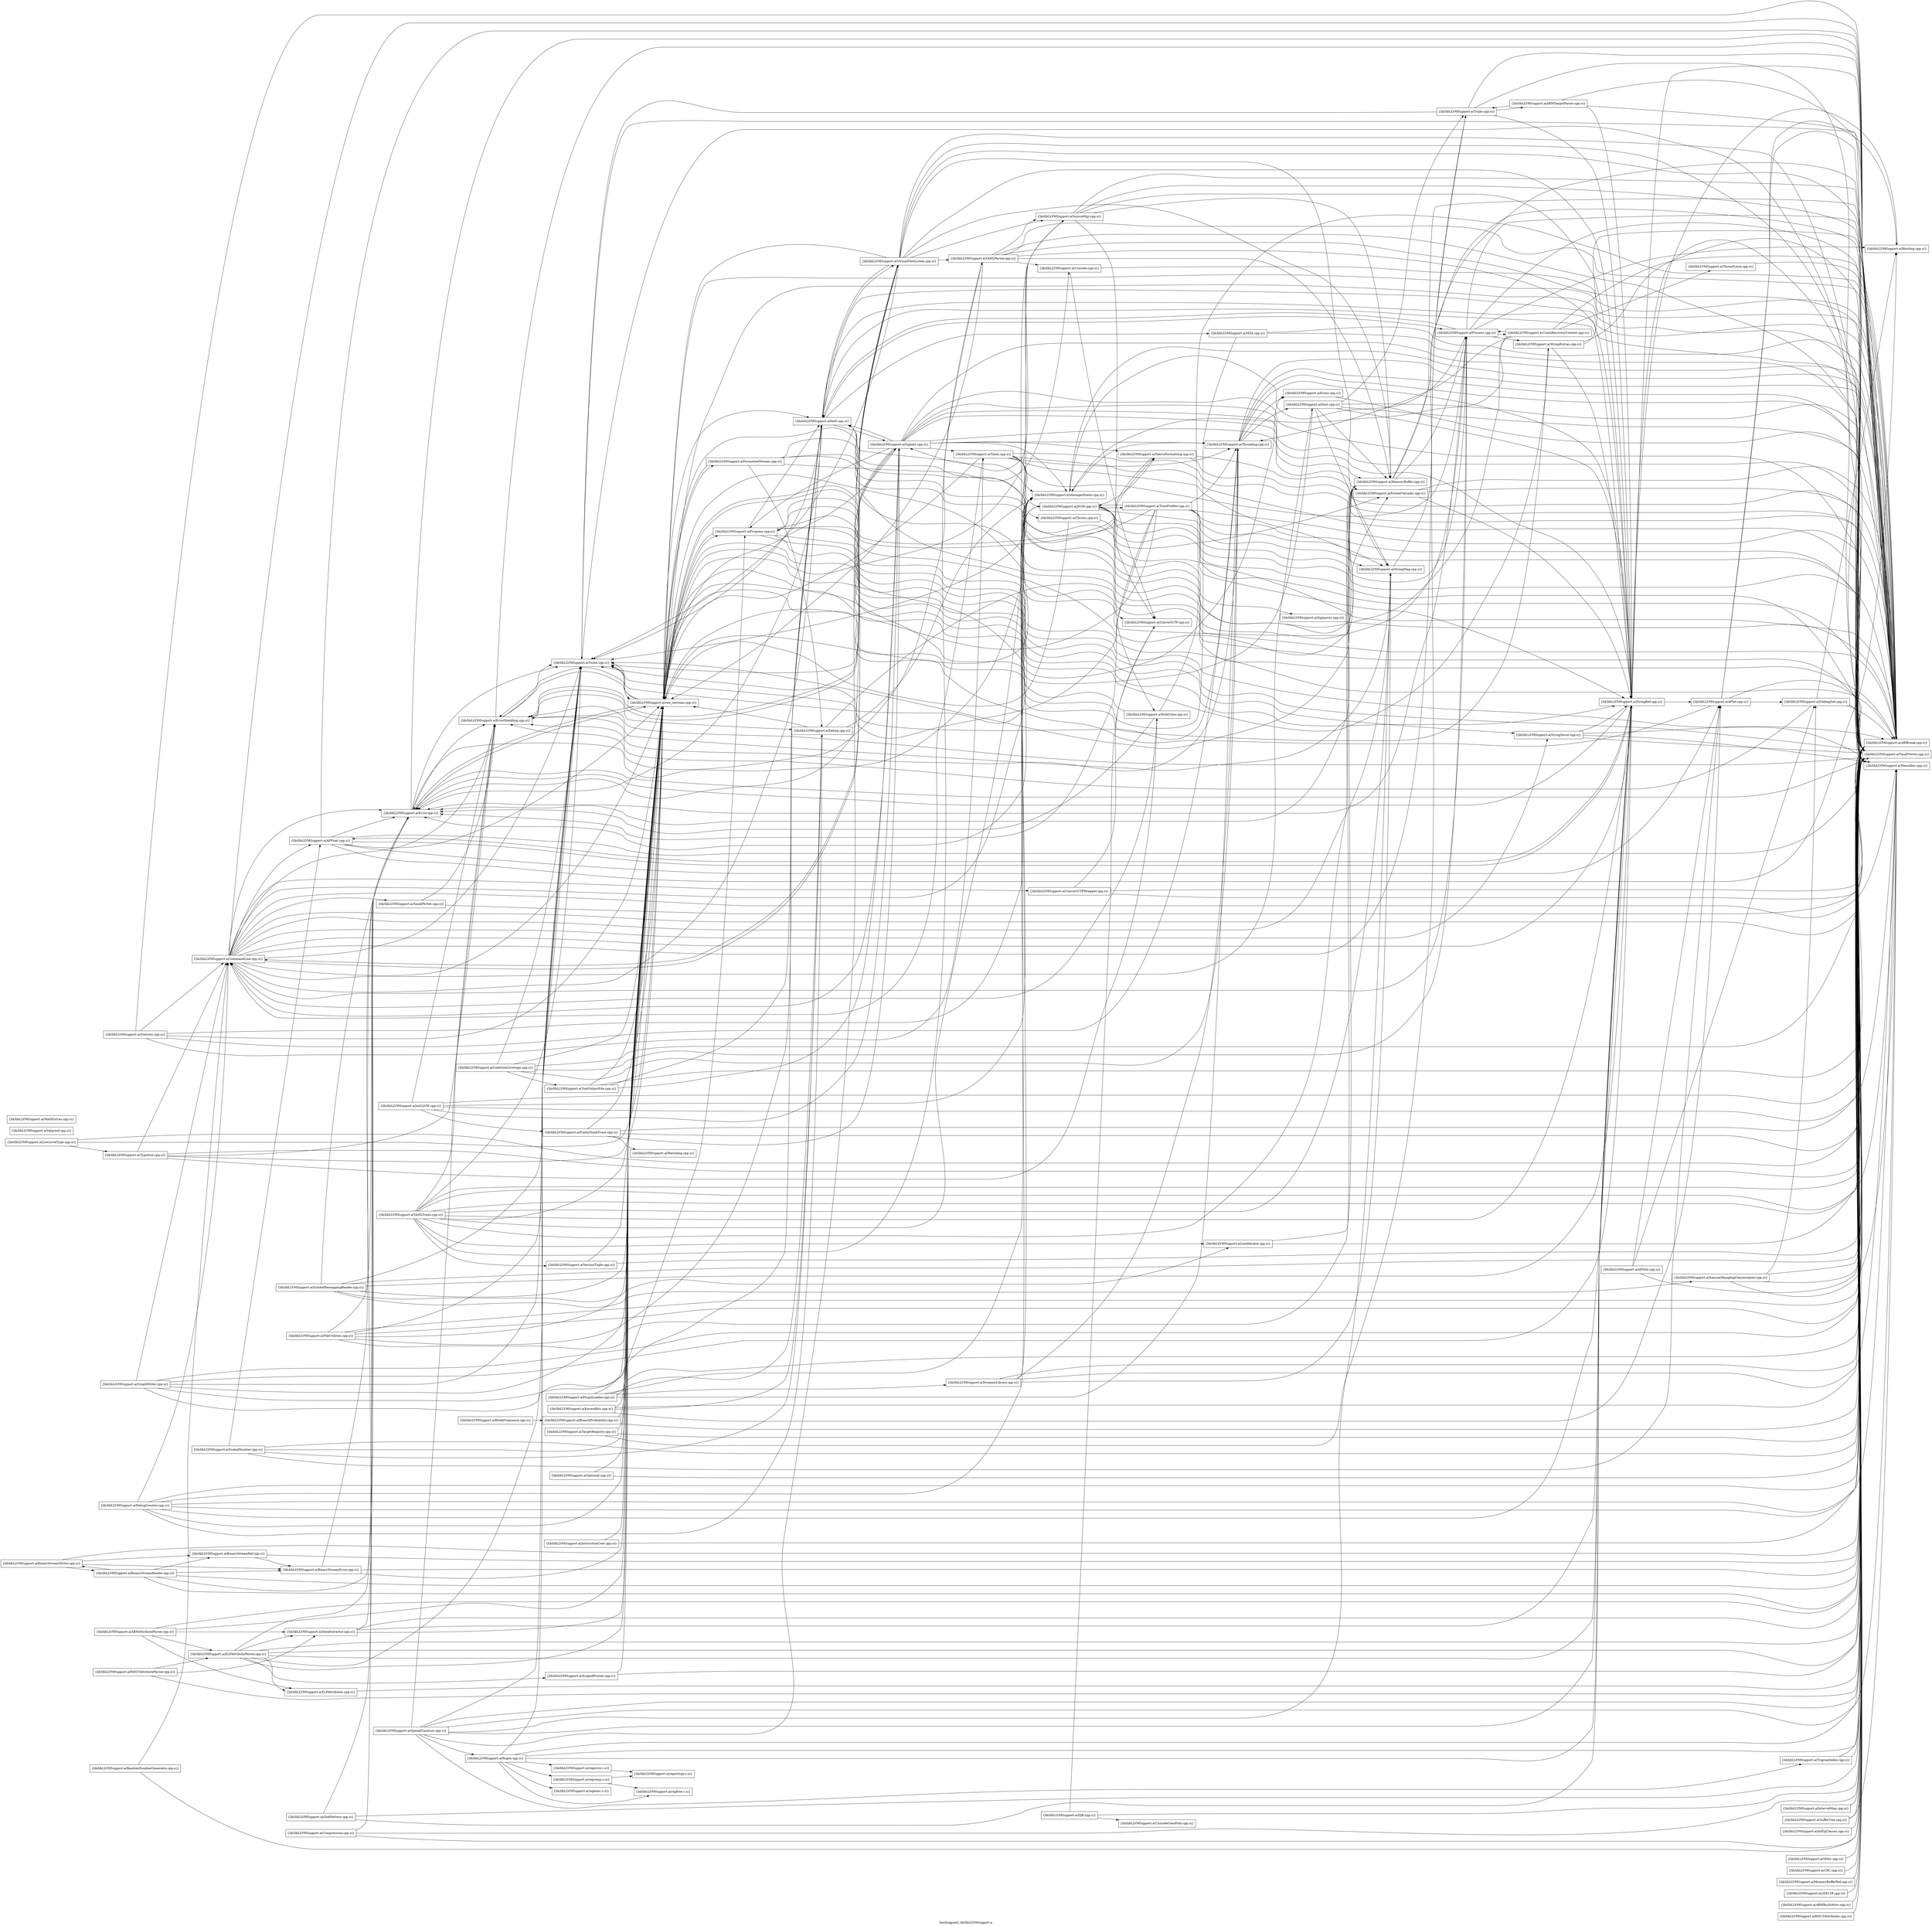 digraph "bin/bugpoint_lib/libLLVMSupport.a" {
	label="bin/bugpoint_lib/libLLVMSupport.a";
	rankdir=LR;

	Node0x560d43680ca8 [shape=record,shape=box,group=0,label="{lib/libLLVMSupport.a(ABIBreak.cpp.o)}"];
	Node0x560d43691be8 [shape=record,shape=box,group=0,label="{lib/libLLVMSupport.a(CommandLine.cpp.o)}"];
	Node0x560d43691be8 -> Node0x560d43680ca8;
	Node0x560d43691be8 -> Node0x560d4368f988;
	Node0x560d43691be8 -> Node0x560d43685d98;
	Node0x560d43691be8 -> Node0x560d4367f1c8;
	Node0x560d43691be8 -> Node0x560d4367ed68;
	Node0x560d43691be8 -> Node0x560d436726a8;
	Node0x560d43691be8 -> Node0x560d43688e08;
	Node0x560d43691be8 -> Node0x560d4368d958;
	Node0x560d43691be8 -> Node0x560d4368e0d8;
	Node0x560d43691be8 -> Node0x560d4368b478;
	Node0x560d43691be8 -> Node0x560d4368b6f8;
	Node0x560d43691be8 -> Node0x560d43689cb8;
	Node0x560d43691be8 -> Node0x560d43678878;
	Node0x560d43691be8 -> Node0x560d43678dc8;
	Node0x560d43691be8 -> Node0x560d4368a0c8;
	Node0x560d43691be8 -> Node0x560d4368c418;
	Node0x560d43691be8 -> Node0x560d4366e558;
	Node0x560d43691be8 -> Node0x560d4366e828;
	Node0x560d43691be8 -> Node0x560d4367a808;
	Node0x560d4367f1c8 [shape=record,shape=box,group=0,label="{lib/libLLVMSupport.a(Error.cpp.o)}"];
	Node0x560d4367f1c8 -> Node0x560d43680ca8;
	Node0x560d4367f1c8 -> Node0x560d4367ed68;
	Node0x560d4367f1c8 -> Node0x560d436726a8;
	Node0x560d4367f1c8 -> Node0x560d4368e0d8;
	Node0x560d4367f1c8 -> Node0x560d43678dc8;
	Node0x560d4367f1c8 -> Node0x560d4368c418;
	Node0x560d4368e0d8 [shape=record,shape=box,group=0,label="{lib/libLLVMSupport.a(SmallVector.cpp.o)}"];
	Node0x560d4368e0d8 -> Node0x560d4367ed68;
	Node0x560d4368e3a8 [shape=record,shape=box,group=0,label="{lib/libLLVMSupport.a(SourceMgr.cpp.o)}"];
	Node0x560d4368e3a8 -> Node0x560d43680ca8;
	Node0x560d4368e3a8 -> Node0x560d43688fe8;
	Node0x560d4368e3a8 -> Node0x560d4368e0d8;
	Node0x560d4368e3a8 -> Node0x560d43689cb8;
	Node0x560d4368e3a8 -> Node0x560d43678dc8;
	Node0x560d4368e3a8 -> Node0x560d4368bce8;
	Node0x560d4368e3a8 -> Node0x560d4368c418;
	Node0x560d4368e3a8 -> Node0x560d4366e828;
	Node0x560d43678878 [shape=record,shape=box,group=0,label="{lib/libLLVMSupport.a(Triple.cpp.o)}"];
	Node0x560d43678878 -> Node0x560d43680ca8;
	Node0x560d43678878 -> Node0x560d4368e0d8;
	Node0x560d43678878 -> Node0x560d43689cb8;
	Node0x560d43678878 -> Node0x560d43678ff8;
	Node0x560d43678878 -> Node0x560d43678dc8;
	Node0x560d43678dc8 [shape=record,shape=box,group=0,label="{lib/libLLVMSupport.a(Twine.cpp.o)}"];
	Node0x560d43678dc8 -> Node0x560d43680ca8;
	Node0x560d43678dc8 -> Node0x560d4368e0d8;
	Node0x560d43678dc8 -> Node0x560d4368c418;
	Node0x560d4368c418 [shape=record,shape=box,group=0,label="{lib/libLLVMSupport.a(raw_ostream.cpp.o)}"];
	Node0x560d4368c418 -> Node0x560d43680ca8;
	Node0x560d4368c418 -> Node0x560d4367f1c8;
	Node0x560d4368c418 -> Node0x560d4367ed68;
	Node0x560d4368c418 -> Node0x560d436825f8;
	Node0x560d4368c418 -> Node0x560d43681fb8;
	Node0x560d4368c418 -> Node0x560d4368aa78;
	Node0x560d4368c418 -> Node0x560d4368e0d8;
	Node0x560d4368c418 -> Node0x560d43678dc8;
	Node0x560d4368c418 -> Node0x560d4366e828;
	Node0x560d4368c418 -> Node0x560d4367a808;
	Node0x560d4368c418 -> Node0x560d436798b8;
	Node0x560d4366e558 [shape=record,shape=box,group=0,label="{lib/libLLVMSupport.a(Host.cpp.o)}"];
	Node0x560d4366e558 -> Node0x560d43680ca8;
	Node0x560d4366e558 -> Node0x560d43688e08;
	Node0x560d4366e558 -> Node0x560d43688fe8;
	Node0x560d4366e558 -> Node0x560d4368b478;
	Node0x560d4366e558 -> Node0x560d43689cb8;
	Node0x560d4366e558 -> Node0x560d43678878;
	Node0x560d4366e558 -> Node0x560d4368c418;
	Node0x560d4366e828 [shape=record,shape=box,group=0,label="{lib/libLLVMSupport.a(Path.cpp.o)}"];
	Node0x560d4366e828 -> Node0x560d43680ca8;
	Node0x560d4366e828 -> Node0x560d4367f1c8;
	Node0x560d4366e828 -> Node0x560d43689df8;
	Node0x560d4366e828 -> Node0x560d4368e0d8;
	Node0x560d4366e828 -> Node0x560d43689cb8;
	Node0x560d4366e828 -> Node0x560d43678dc8;
	Node0x560d4366e828 -> Node0x560d4368a0c8;
	Node0x560d4366e828 -> Node0x560d4367a808;
	Node0x560d4366e828 -> Node0x560d4367b078;
	Node0x560d43688e08 [shape=record,shape=box,group=0,label="{lib/libLLVMSupport.a(MemAlloc.cpp.o)}"];
	Node0x560d4368d958 [shape=record,shape=box,group=0,label="{lib/libLLVMSupport.a(SmallPtrSet.cpp.o)}"];
	Node0x560d4368d958 -> Node0x560d43680ca8;
	Node0x560d4368d958 -> Node0x560d4367ed68;
	Node0x560d4368b478 [shape=record,shape=box,group=0,label="{lib/libLLVMSupport.a(StringMap.cpp.o)}"];
	Node0x560d4368b478 -> Node0x560d43680ca8;
	Node0x560d4368b478 -> Node0x560d4367ed68;
	Node0x560d4367e638 [shape=record,shape=box,group=0,label="{lib/libLLVMSupport.a(FileUtilities.cpp.o)}"];
	Node0x560d4367e638 -> Node0x560d43680ca8;
	Node0x560d4367e638 -> Node0x560d4367f1c8;
	Node0x560d4367e638 -> Node0x560d43688fe8;
	Node0x560d4367e638 -> Node0x560d4368e0d8;
	Node0x560d4367e638 -> Node0x560d43678dc8;
	Node0x560d4367e638 -> Node0x560d4368c418;
	Node0x560d4367e638 -> Node0x560d4366e828;
	Node0x560d4368bab8 [shape=record,shape=box,group=0,label="{lib/libLLVMSupport.a(PluginLoader.cpp.o)}"];
	Node0x560d4368bab8 -> Node0x560d43680ca8;
	Node0x560d4368bab8 -> Node0x560d43680118;
	Node0x560d4368bab8 -> Node0x560d436726a8;
	Node0x560d4368bab8 -> Node0x560d4368c418;
	Node0x560d4368bab8 -> Node0x560d4366ecd8;
	Node0x560d4368bab8 -> Node0x560d4367dfa8;
	Node0x560d436770b8 [shape=record,shape=box,group=0,label="{lib/libLLVMSupport.a(ToolOutputFile.cpp.o)}"];
	Node0x560d436770b8 -> Node0x560d43680ca8;
	Node0x560d436770b8 -> Node0x560d4368c418;
	Node0x560d436770b8 -> Node0x560d4366e828;
	Node0x560d436770b8 -> Node0x560d4367b078;
	Node0x560d436798b8 [shape=record,shape=box,group=0,label="{lib/libLLVMSupport.a(Program.cpp.o)}"];
	Node0x560d436798b8 -> Node0x560d43680ca8;
	Node0x560d436798b8 -> Node0x560d43688e08;
	Node0x560d436798b8 -> Node0x560d4368e0d8;
	Node0x560d436798b8 -> Node0x560d4368d138;
	Node0x560d436798b8 -> Node0x560d4368b6f8;
	Node0x560d436798b8 -> Node0x560d43689cb8;
	Node0x560d436798b8 -> Node0x560d4368c418;
	Node0x560d436798b8 -> Node0x560d4366e828;
	Node0x560d436798b8 -> Node0x560d4367b348;
	Node0x560d43689cb8 [shape=record,shape=box,group=0,label="{lib/libLLVMSupport.a(StringRef.cpp.o)}"];
	Node0x560d43689cb8 -> Node0x560d43680ca8;
	Node0x560d43689cb8 -> Node0x560d4368f988;
	Node0x560d43689cb8 -> Node0x560d4368f6b8;
	Node0x560d43689cb8 -> Node0x560d4367f1c8;
	Node0x560d43689cb8 -> Node0x560d43689f88;
	Node0x560d43689cb8 -> Node0x560d4368e0d8;
	Node0x560d4368ab68 [shape=record,shape=box,group=0,label="{lib/libLLVMSupport.a(InitLLVM.cpp.o)}"];
	Node0x560d4368ab68 -> Node0x560d43680ca8;
	Node0x560d4368ab68 -> Node0x560d4367ed68;
	Node0x560d4368ab68 -> Node0x560d436726a8;
	Node0x560d4368ab68 -> Node0x560d43688e08;
	Node0x560d4368ab68 -> Node0x560d4368bec8;
	Node0x560d4368ab68 -> Node0x560d4367b078;
	Node0x560d4368ce68 [shape=record,shape=box,group=0,label="{lib/libLLVMSupport.a(Statistic.cpp.o)}"];
	Node0x560d4368ce68 -> Node0x560d43680ca8;
	Node0x560d4368ce68 -> Node0x560d43691be8;
	Node0x560d4368ce68 -> Node0x560d436726a8;
	Node0x560d4368ce68 -> Node0x560d436712a8;
	Node0x560d4368ce68 -> Node0x560d4368c418;
	Node0x560d4368ce68 -> Node0x560d4367dfa8;
	Node0x560d4367a808 [shape=record,shape=box,group=0,label="{lib/libLLVMSupport.a(Process.cpp.o)}"];
	Node0x560d4367a808 -> Node0x560d43680ca8;
	Node0x560d4367a808 -> Node0x560d4367f1c8;
	Node0x560d4367a808 -> Node0x560d43689f88;
	Node0x560d4367a808 -> Node0x560d436726a8;
	Node0x560d4367a808 -> Node0x560d4368e0d8;
	Node0x560d4367a808 -> Node0x560d4368d138;
	Node0x560d4367a808 -> Node0x560d4366e828;
	Node0x560d4367a808 -> Node0x560d43679ae8;
	Node0x560d4367b078 [shape=record,shape=box,group=0,label="{lib/libLLVMSupport.a(Signals.cpp.o)}"];
	Node0x560d4367b078 -> Node0x560d43680ca8;
	Node0x560d4367b078 -> Node0x560d43691be8;
	Node0x560d4367b078 -> Node0x560d4367ed68;
	Node0x560d4367b078 -> Node0x560d43681fb8;
	Node0x560d4367b078 -> Node0x560d436726a8;
	Node0x560d4367b078 -> Node0x560d43688e08;
	Node0x560d4367b078 -> Node0x560d43688fe8;
	Node0x560d4367b078 -> Node0x560d4368aa78;
	Node0x560d4367b078 -> Node0x560d4368e0d8;
	Node0x560d4367b078 -> Node0x560d43689cb8;
	Node0x560d4367b078 -> Node0x560d436712a8;
	Node0x560d4367b078 -> Node0x560d43678dc8;
	Node0x560d4367b078 -> Node0x560d4368c418;
	Node0x560d4367b078 -> Node0x560d4366e828;
	Node0x560d4367b078 -> Node0x560d436798b8;
	Node0x560d4367b078 -> Node0x560d4367dfa8;
	Node0x560d4367d3c8 [shape=record,shape=box,group=0,label="{lib/libLLVMSupport.a(Valgrind.cpp.o)}"];
	Node0x560d4368f6b8 [shape=record,shape=box,group=0,label="{lib/libLLVMSupport.a(APInt.cpp.o)}"];
	Node0x560d4368f6b8 -> Node0x560d43680ca8;
	Node0x560d4368f6b8 -> Node0x560d43682d78;
	Node0x560d4368f6b8 -> Node0x560d43689f88;
	Node0x560d4368f6b8 -> Node0x560d4368e0d8;
	Node0x560d4368f6b8 -> Node0x560d4368c418;
	Node0x560d4367ed68 [shape=record,shape=box,group=0,label="{lib/libLLVMSupport.a(ErrorHandling.cpp.o)}"];
	Node0x560d4367ed68 -> Node0x560d43680ca8;
	Node0x560d4367ed68 -> Node0x560d43680118;
	Node0x560d4367ed68 -> Node0x560d43678dc8;
	Node0x560d4367ed68 -> Node0x560d4368c418;
	Node0x560d4367ed68 -> Node0x560d4367b078;
	Node0x560d4368f988 [shape=record,shape=box,group=0,label="{lib/libLLVMSupport.a(APFloat.cpp.o)}"];
	Node0x560d4368f988 -> Node0x560d43680ca8;
	Node0x560d4368f988 -> Node0x560d4368f6b8;
	Node0x560d4368f988 -> Node0x560d4367f1c8;
	Node0x560d4368f988 -> Node0x560d43689f88;
	Node0x560d4368f988 -> Node0x560d4368e0d8;
	Node0x560d4368f988 -> Node0x560d43689cb8;
	Node0x560d4368f988 -> Node0x560d4368c418;
	Node0x560d43688f48 [shape=record,shape=box,group=0,label="{lib/libLLVMSupport.a(KnownBits.cpp.o)}"];
	Node0x560d43688f48 -> Node0x560d43680ca8;
	Node0x560d43688f48 -> Node0x560d4368f6b8;
	Node0x560d43688f48 -> Node0x560d43680118;
	Node0x560d43688f48 -> Node0x560d4368c418;
	Node0x560d4368d138 [shape=record,shape=box,group=0,label="{lib/libLLVMSupport.a(StringExtras.cpp.o)}"];
	Node0x560d4368d138 -> Node0x560d43680ca8;
	Node0x560d4368d138 -> Node0x560d4368e0d8;
	Node0x560d4368d138 -> Node0x560d43689cb8;
	Node0x560d4368d138 -> Node0x560d4368c418;
	Node0x560d436745e8 [shape=record,shape=box,group=0,label="{lib/libLLVMSupport.a(TypeSize.cpp.o)}"];
	Node0x560d436745e8 -> Node0x560d43680ca8;
	Node0x560d436745e8 -> Node0x560d43691be8;
	Node0x560d436745e8 -> Node0x560d4367ed68;
	Node0x560d436745e8 -> Node0x560d4368bce8;
	Node0x560d436745e8 -> Node0x560d4368c418;
	Node0x560d43680118 [shape=record,shape=box,group=0,label="{lib/libLLVMSupport.a(Debug.cpp.o)}"];
	Node0x560d43680118 -> Node0x560d43680ca8;
	Node0x560d43680118 -> Node0x560d436726a8;
	Node0x560d43680118 -> Node0x560d4368c418;
	Node0x560d436726a8 [shape=record,shape=box,group=0,label="{lib/libLLVMSupport.a(ManagedStatic.cpp.o)}"];
	Node0x560d436726a8 -> Node0x560d43680ca8;
	Node0x560d436726a8 -> Node0x560d4367dfa8;
	Node0x560d4368e678 [shape=record,shape=box,group=0,label="{lib/libLLVMSupport.a(BranchProbability.cpp.o)}"];
	Node0x560d4368e678 -> Node0x560d43680ca8;
	Node0x560d4368e678 -> Node0x560d4368c418;
	Node0x560d436733c8 [shape=record,shape=box,group=0,label="{lib/libLLVMSupport.a(LowLevelType.cpp.o)}"];
	Node0x560d436733c8 -> Node0x560d43680ca8;
	Node0x560d436733c8 -> Node0x560d436745e8;
	Node0x560d436733c8 -> Node0x560d4368c418;
	Node0x560d4368d7c8 [shape=record,shape=box,group=0,label="{lib/libLLVMSupport.a(CodeGenCoverage.cpp.o)}"];
	Node0x560d4368d7c8 -> Node0x560d43680ca8;
	Node0x560d4368d7c8 -> Node0x560d436770b8;
	Node0x560d4368d7c8 -> Node0x560d43678dc8;
	Node0x560d4368d7c8 -> Node0x560d4368c418;
	Node0x560d4368d7c8 -> Node0x560d4367a808;
	Node0x560d4368d7c8 -> Node0x560d4367dfa8;
	Node0x560d4368b978 [shape=record,shape=box,group=0,label="{lib/libLLVMSupport.a(GraphWriter.cpp.o)}"];
	Node0x560d4368b978 -> Node0x560d43680ca8;
	Node0x560d4368b978 -> Node0x560d43691be8;
	Node0x560d4368b978 -> Node0x560d43689cb8;
	Node0x560d4368b978 -> Node0x560d43678dc8;
	Node0x560d4368b978 -> Node0x560d4368c418;
	Node0x560d4368b978 -> Node0x560d4366e828;
	Node0x560d4368b978 -> Node0x560d436798b8;
	Node0x560d4366ecd8 [shape=record,shape=box,group=0,label="{lib/libLLVMSupport.a(DynamicLibrary.cpp.o)}"];
	Node0x560d4366ecd8 -> Node0x560d43680ca8;
	Node0x560d4366ecd8 -> Node0x560d436726a8;
	Node0x560d4366ecd8 -> Node0x560d43688e08;
	Node0x560d4366ecd8 -> Node0x560d4368b478;
	Node0x560d4366ecd8 -> Node0x560d4367dfa8;
	Node0x560d43689f88 [shape=record,shape=box,group=0,label="{lib/libLLVMSupport.a(Hashing.cpp.o)}"];
	Node0x560d43689df8 [shape=record,shape=box,group=0,label="{lib/libLLVMSupport.a(MD5.cpp.o)}"];
	Node0x560d43689df8 -> Node0x560d43680ca8;
	Node0x560d43689df8 -> Node0x560d4368e0d8;
	Node0x560d43689df8 -> Node0x560d4368c418;
	Node0x560d4367d058 [shape=record,shape=box,group=0,label="{lib/libLLVMSupport.a(TargetRegistry.cpp.o)}"];
	Node0x560d4367d058 -> Node0x560d43680ca8;
	Node0x560d4367d058 -> Node0x560d43678878;
	Node0x560d4367d058 -> Node0x560d4368c418;
	Node0x560d4368ea38 [shape=record,shape=box,group=0,label="{lib/libLLVMSupport.a(BlockFrequency.cpp.o)}"];
	Node0x560d4368ea38 -> Node0x560d4368e678;
	Node0x560d4368f258 [shape=record,shape=box,group=0,label="{lib/libLLVMSupport.a(ScaledNumber.cpp.o)}"];
	Node0x560d4368f258 -> Node0x560d43680ca8;
	Node0x560d4368f258 -> Node0x560d4368f988;
	Node0x560d4368f258 -> Node0x560d4368f6b8;
	Node0x560d4368f258 -> Node0x560d43680118;
	Node0x560d4368f258 -> Node0x560d4368c418;
	Node0x560d43681fb8 [shape=record,shape=box,group=0,label="{lib/libLLVMSupport.a(FormatVariadic.cpp.o)}"];
	Node0x560d43681fb8 -> Node0x560d43680ca8;
	Node0x560d43681fb8 -> Node0x560d4368e0d8;
	Node0x560d43681fb8 -> Node0x560d43689cb8;
	Node0x560d4368aa78 [shape=record,shape=box,group=0,label="{lib/libLLVMSupport.a(NativeFormatting.cpp.o)}"];
	Node0x560d4368aa78 -> Node0x560d43680ca8;
	Node0x560d4368aa78 -> Node0x560d4368e0d8;
	Node0x560d4368aa78 -> Node0x560d4368c418;
	Node0x560d4368ae38 [shape=record,shape=box,group=0,label="{lib/libLLVMSupport.a(Optional.cpp.o)}"];
	Node0x560d4368ae38 -> Node0x560d43680ca8;
	Node0x560d4368ae38 -> Node0x560d4368c418;
	Node0x560d43670128 [shape=record,shape=box,group=0,label="{lib/libLLVMSupport.a(SuffixTree.cpp.o)}"];
	Node0x560d43670128 -> Node0x560d43680ca8;
	Node0x560d43670128 -> Node0x560d43688e08;
	Node0x560d43670128 -> Node0x560d4368e0d8;
	Node0x560d4367f8a8 [shape=record,shape=box,group=0,label="{lib/libLLVMSupport.a(DebugCounter.cpp.o)}"];
	Node0x560d4367f8a8 -> Node0x560d43680ca8;
	Node0x560d4367f8a8 -> Node0x560d43691be8;
	Node0x560d4367f8a8 -> Node0x560d43680118;
	Node0x560d4367f8a8 -> Node0x560d436726a8;
	Node0x560d4367f8a8 -> Node0x560d43688e08;
	Node0x560d4367f8a8 -> Node0x560d4368e0d8;
	Node0x560d4367f8a8 -> Node0x560d43689cb8;
	Node0x560d4367f8a8 -> Node0x560d4368c418;
	Node0x560d4368bec8 [shape=record,shape=box,group=0,label="{lib/libLLVMSupport.a(PrettyStackTrace.cpp.o)}"];
	Node0x560d4368bec8 -> Node0x560d43680ca8;
	Node0x560d4368bec8 -> Node0x560d4368e0d8;
	Node0x560d4368bec8 -> Node0x560d4368c418;
	Node0x560d4368bec8 -> Node0x560d4367b078;
	Node0x560d4368bec8 -> Node0x560d43675358;
	Node0x560d43670d58 [shape=record,shape=box,group=0,label="{lib/libLLVMSupport.a(TimeProfiler.cpp.o)}"];
	Node0x560d43670d58 -> Node0x560d43680ca8;
	Node0x560d43670d58 -> Node0x560d4367f1c8;
	Node0x560d43670d58 -> Node0x560d43688e08;
	Node0x560d43670d58 -> Node0x560d4368e0d8;
	Node0x560d43670d58 -> Node0x560d4368b478;
	Node0x560d43670d58 -> Node0x560d43670fd8;
	Node0x560d43670d58 -> Node0x560d43678dc8;
	Node0x560d43670d58 -> Node0x560d4368c418;
	Node0x560d43670d58 -> Node0x560d4366e828;
	Node0x560d43670d58 -> Node0x560d4367a808;
	Node0x560d43670d58 -> Node0x560d4367dfa8;
	Node0x560d436712a8 [shape=record,shape=box,group=0,label="{lib/libLLVMSupport.a(Timer.cpp.o)}"];
	Node0x560d436712a8 -> Node0x560d43680ca8;
	Node0x560d436712a8 -> Node0x560d4368d9f8;
	Node0x560d436712a8 -> Node0x560d43691be8;
	Node0x560d436712a8 -> Node0x560d436726a8;
	Node0x560d436712a8 -> Node0x560d43688e08;
	Node0x560d436712a8 -> Node0x560d4368b478;
	Node0x560d436712a8 -> Node0x560d43670fd8;
	Node0x560d436712a8 -> Node0x560d436773d8;
	Node0x560d436712a8 -> Node0x560d4368c418;
	Node0x560d436712a8 -> Node0x560d4367a808;
	Node0x560d436712a8 -> Node0x560d4367dfa8;
	Node0x560d43682d78 [shape=record,shape=box,group=0,label="{lib/libLLVMSupport.a(FoldingSet.cpp.o)}"];
	Node0x560d43682d78 -> Node0x560d43680ca8;
	Node0x560d43682d78 -> Node0x560d4367ed68;
	Node0x560d43682d78 -> Node0x560d43689f88;
	Node0x560d43682d78 -> Node0x560d43688e08;
	Node0x560d43682d78 -> Node0x560d4368e0d8;
	Node0x560d4368f9d8 [shape=record,shape=box,group=0,label="{lib/libLLVMSupport.a(SHA1.cpp.o)}"];
	Node0x560d4368f9d8 -> Node0x560d43680ca8;
	Node0x560d436889f8 [shape=record,shape=box,group=0,label="{lib/libLLVMSupport.a(IntEqClasses.cpp.o)}"];
	Node0x560d436889f8 -> Node0x560d4368e0d8;
	Node0x560d43692228 [shape=record,shape=box,group=0,label="{lib/libLLVMSupport.a(MathExtras.cpp.o)}"];
	Node0x560d43689678 [shape=record,shape=box,group=0,label="{lib/libLLVMSupport.a(IntervalMap.cpp.o)}"];
	Node0x560d43689678 -> Node0x560d43680ca8;
	Node0x560d43689678 -> Node0x560d4368e0d8;
	Node0x560d436825f8 [shape=record,shape=box,group=0,label="{lib/libLLVMSupport.a(FormattedStream.cpp.o)}"];
	Node0x560d436825f8 -> Node0x560d43680ca8;
	Node0x560d436825f8 -> Node0x560d43680898;
	Node0x560d436825f8 -> Node0x560d43680118;
	Node0x560d436825f8 -> Node0x560d4368e0d8;
	Node0x560d436825f8 -> Node0x560d436898f8;
	Node0x560d436825f8 -> Node0x560d4368c418;
	Node0x560d4368b568 [shape=record,shape=box,group=0,label="{lib/libLLVMSupport.a(YAMLTraits.cpp.o)}"];
	Node0x560d4368b568 -> Node0x560d43680ca8;
	Node0x560d4368b568 -> Node0x560d4367ed68;
	Node0x560d4368b568 -> Node0x560d436740e8;
	Node0x560d4368b568 -> Node0x560d43688e08;
	Node0x560d4368b568 -> Node0x560d43688fe8;
	Node0x560d4368b568 -> Node0x560d4368e0d8;
	Node0x560d4368b568 -> Node0x560d4368e3a8;
	Node0x560d4368b568 -> Node0x560d4368b478;
	Node0x560d4368b568 -> Node0x560d43689cb8;
	Node0x560d4368b568 -> Node0x560d43678dc8;
	Node0x560d4368b568 -> Node0x560d4368ad48;
	Node0x560d4368b568 -> Node0x560d4368d098;
	Node0x560d4368b568 -> Node0x560d4368c418;
	Node0x560d436740e8 [shape=record,shape=box,group=0,label="{lib/libLLVMSupport.a(LineIterator.cpp.o)}"];
	Node0x560d436740e8 -> Node0x560d43680ca8;
	Node0x560d436740e8 -> Node0x560d43688fe8;
	Node0x560d4368bce8 [shape=record,shape=box,group=0,label="{lib/libLLVMSupport.a(WithColor.cpp.o)}"];
	Node0x560d4368bce8 -> Node0x560d43680ca8;
	Node0x560d4368bce8 -> Node0x560d43691be8;
	Node0x560d4368bce8 -> Node0x560d4367f1c8;
	Node0x560d4368bce8 -> Node0x560d4368c418;
	Node0x560d43688fe8 [shape=record,shape=box,group=0,label="{lib/libLLVMSupport.a(MemoryBuffer.cpp.o)}"];
	Node0x560d43688fe8 -> Node0x560d43680ca8;
	Node0x560d43688fe8 -> Node0x560d4367f1c8;
	Node0x560d43688fe8 -> Node0x560d4368e0d8;
	Node0x560d43688fe8 -> Node0x560d43678dc8;
	Node0x560d43688fe8 -> Node0x560d4366e828;
	Node0x560d43688fe8 -> Node0x560d4367a808;
	Node0x560d43688fe8 -> Node0x560d436798b8;
	Node0x560d4367dfa8 [shape=record,shape=box,group=0,label="{lib/libLLVMSupport.a(Threading.cpp.o)}"];
	Node0x560d4367dfa8 -> Node0x560d43680ca8;
	Node0x560d4367dfa8 -> Node0x560d4367ed68;
	Node0x560d4367dfa8 -> Node0x560d43688e08;
	Node0x560d4367dfa8 -> Node0x560d4368e0d8;
	Node0x560d4367dfa8 -> Node0x560d43689cb8;
	Node0x560d4367dfa8 -> Node0x560d43678dc8;
	Node0x560d4367dfa8 -> Node0x560d4366e558;
	Node0x560d4367dfa8 -> Node0x560d4367b348;
	Node0x560d4368a438 [shape=record,shape=box,group=0,label="{lib/libLLVMSupport.a(InstructionCost.cpp.o)}"];
	Node0x560d4368a438 -> Node0x560d43680ca8;
	Node0x560d4368a438 -> Node0x560d4368c418;
	Node0x560d4368b6f8 [shape=record,shape=box,group=0,label="{lib/libLLVMSupport.a(StringSaver.cpp.o)}"];
	Node0x560d4368b6f8 -> Node0x560d43680ca8;
	Node0x560d4368b6f8 -> Node0x560d43688e08;
	Node0x560d4368b6f8 -> Node0x560d4368e0d8;
	Node0x560d4368b6f8 -> Node0x560d43689cb8;
	Node0x560d4368cdc8 [shape=record,shape=box,group=0,label="{lib/libLLVMSupport.a(Regex.cpp.o)}"];
	Node0x560d4368cdc8 -> Node0x560d43680ca8;
	Node0x560d4368cdc8 -> Node0x560d4368e0d8;
	Node0x560d4368cdc8 -> Node0x560d43689cb8;
	Node0x560d4368cdc8 -> Node0x560d43678dc8;
	Node0x560d4368cdc8 -> Node0x560d4368e538;
	Node0x560d4368cdc8 -> Node0x560d4368e448;
	Node0x560d4368cdc8 -> Node0x560d4368dc28;
	Node0x560d4368cdc8 -> Node0x560d4368f348;
	Node0x560d4368d9f8 [shape=record,shape=box,group=0,label="{lib/libLLVMSupport.a(Chrono.cpp.o)}"];
	Node0x560d4368d9f8 -> Node0x560d43680ca8;
	Node0x560d4368d9f8 -> Node0x560d4368c418;
	Node0x560d4368c198 [shape=record,shape=box,group=0,label="{lib/libLLVMSupport.a(RandomNumberGenerator.cpp.o)}"];
	Node0x560d4368c198 -> Node0x560d43680ca8;
	Node0x560d4368c198 -> Node0x560d43691be8;
	Node0x560d43686a18 [shape=record,shape=box,group=0,label="{lib/libLLVMSupport.a(CRC.cpp.o)}"];
	Node0x560d43686a18 -> Node0x560d43680ca8;
	Node0x560d4368ae88 [shape=record,shape=box,group=0,label="{lib/libLLVMSupport.a(GlobPattern.cpp.o)}"];
	Node0x560d4368ae88 -> Node0x560d43680ca8;
	Node0x560d4368ae88 -> Node0x560d4367f1c8;
	Node0x560d4368ae88 -> Node0x560d43689cb8;
	Node0x560d43689d08 [shape=record,shape=box,group=0,label="{lib/libLLVMSupport.a(MemoryBufferRef.cpp.o)}"];
	Node0x560d43689d08 -> Node0x560d43680ca8;
	Node0x560d4368c288 [shape=record,shape=box,group=0,label="{lib/libLLVMSupport.a(SpecialCaseList.cpp.o)}"];
	Node0x560d4368c288 -> Node0x560d43680ca8;
	Node0x560d4368c288 -> Node0x560d4367ed68;
	Node0x560d4368c288 -> Node0x560d43688e08;
	Node0x560d4368c288 -> Node0x560d4368cdc8;
	Node0x560d4368c288 -> Node0x560d4368b478;
	Node0x560d4368c288 -> Node0x560d43689cb8;
	Node0x560d4368c288 -> Node0x560d43677838;
	Node0x560d4368c288 -> Node0x560d43678dc8;
	Node0x560d4368c288 -> Node0x560d4368a0c8;
	Node0x560d4368a0c8 [shape=record,shape=box,group=0,label="{lib/libLLVMSupport.a(VirtualFileSystem.cpp.o)}"];
	Node0x560d4368a0c8 -> Node0x560d43680ca8;
	Node0x560d4368a0c8 -> Node0x560d43691be8;
	Node0x560d4368a0c8 -> Node0x560d4367f1c8;
	Node0x560d4368a0c8 -> Node0x560d43688e08;
	Node0x560d4368a0c8 -> Node0x560d43688fe8;
	Node0x560d4368a0c8 -> Node0x560d4368e0d8;
	Node0x560d4368a0c8 -> Node0x560d4368e3a8;
	Node0x560d4368a0c8 -> Node0x560d4368b478;
	Node0x560d4368a0c8 -> Node0x560d43689cb8;
	Node0x560d4368a0c8 -> Node0x560d43678dc8;
	Node0x560d4368a0c8 -> Node0x560d4368ad48;
	Node0x560d4368a0c8 -> Node0x560d4368c418;
	Node0x560d4368a0c8 -> Node0x560d4366e828;
	Node0x560d43685d98 [shape=record,shape=box,group=0,label="{lib/libLLVMSupport.a(ConvertUTFWrapper.cpp.o)}"];
	Node0x560d43685d98 -> Node0x560d43680ca8;
	Node0x560d43685d98 -> Node0x560d43680898;
	Node0x560d43685d98 -> Node0x560d4368e0d8;
	Node0x560d43680898 [shape=record,shape=box,group=0,label="{lib/libLLVMSupport.a(ConvertUTF.cpp.o)}"];
	Node0x560d436898f8 [shape=record,shape=box,group=0,label="{lib/libLLVMSupport.a(Unicode.cpp.o)}"];
	Node0x560d436898f8 -> Node0x560d43680ca8;
	Node0x560d436898f8 -> Node0x560d43680898;
	Node0x560d43675358 [shape=record,shape=box,group=0,label="{lib/libLLVMSupport.a(Watchdog.cpp.o)}"];
	Node0x560d4368e538 [shape=record,shape=box,group=0,label="{lib/libLLVMSupport.a(regcomp.c.o)}"];
	Node0x560d4368e538 -> Node0x560d4368f348;
	Node0x560d4368e538 -> Node0x560d4366d658;
	Node0x560d4368e448 [shape=record,shape=box,group=0,label="{lib/libLLVMSupport.a(regerror.c.o)}"];
	Node0x560d4368e448 -> Node0x560d4366d658;
	Node0x560d4368dc28 [shape=record,shape=box,group=0,label="{lib/libLLVMSupport.a(regexec.c.o)}"];
	Node0x560d4368f348 [shape=record,shape=box,group=0,label="{lib/libLLVMSupport.a(regfree.c.o)}"];
	Node0x560d43677838 [shape=record,shape=box,group=0,label="{lib/libLLVMSupport.a(TrigramIndex.cpp.o)}"];
	Node0x560d43677838 -> Node0x560d43680ca8;
	Node0x560d43677838 -> Node0x560d4368e0d8;
	Node0x560d43670fd8 [shape=record,shape=box,group=0,label="{lib/libLLVMSupport.a(JSON.cpp.o)}"];
	Node0x560d43670fd8 -> Node0x560d43680ca8;
	Node0x560d43670fd8 -> Node0x560d43680898;
	Node0x560d43670fd8 -> Node0x560d4367f1c8;
	Node0x560d43670fd8 -> Node0x560d43681fb8;
	Node0x560d43670fd8 -> Node0x560d43688e08;
	Node0x560d43670fd8 -> Node0x560d4368aa78;
	Node0x560d43670fd8 -> Node0x560d4368e0d8;
	Node0x560d43670fd8 -> Node0x560d43689cb8;
	Node0x560d43670fd8 -> Node0x560d43670d58;
	Node0x560d43670fd8 -> Node0x560d43678dc8;
	Node0x560d43670fd8 -> Node0x560d4368c418;
	Node0x560d436773d8 [shape=record,shape=box,group=0,label="{lib/libLLVMSupport.a(Signposts.cpp.o)}"];
	Node0x560d436773d8 -> Node0x560d43680ca8;
	Node0x560d43678ff8 [shape=record,shape=box,group=0,label="{lib/libLLVMSupport.a(ARMTargetParser.cpp.o)}"];
	Node0x560d43678ff8 -> Node0x560d43680ca8;
	Node0x560d43678ff8 -> Node0x560d4368e0d8;
	Node0x560d43678ff8 -> Node0x560d43689cb8;
	Node0x560d43678ff8 -> Node0x560d43678878;
	Node0x560d4368ad48 [shape=record,shape=box,group=0,label="{lib/libLLVMSupport.a(YAMLParser.cpp.o)}"];
	Node0x560d4368ad48 -> Node0x560d43680ca8;
	Node0x560d4368ad48 -> Node0x560d4367ed68;
	Node0x560d4368ad48 -> Node0x560d43688e08;
	Node0x560d4368ad48 -> Node0x560d43688fe8;
	Node0x560d4368ad48 -> Node0x560d4368e0d8;
	Node0x560d4368ad48 -> Node0x560d4368e3a8;
	Node0x560d4368ad48 -> Node0x560d43689cb8;
	Node0x560d4368ad48 -> Node0x560d436898f8;
	Node0x560d4368ad48 -> Node0x560d4368c418;
	Node0x560d4368d098 [shape=record,shape=box,group=0,label="{lib/libLLVMSupport.a(VersionTuple.cpp.o)}"];
	Node0x560d4368d098 -> Node0x560d43680ca8;
	Node0x560d4368d098 -> Node0x560d4368c418;
	Node0x560d4366d658 [shape=record,shape=box,group=0,label="{lib/libLLVMSupport.a(regstrlcpy.c.o)}"];
	Node0x560d43679ae8 [shape=record,shape=box,group=0,label="{lib/libLLVMSupport.a(CrashRecoveryContext.cpp.o)}"];
	Node0x560d43679ae8 -> Node0x560d43680ca8;
	Node0x560d43679ae8 -> Node0x560d436726a8;
	Node0x560d43679ae8 -> Node0x560d4367a808;
	Node0x560d43679ae8 -> Node0x560d4367b078;
	Node0x560d43679ae8 -> Node0x560d4367cab8;
	Node0x560d43679ae8 -> Node0x560d4367dfa8;
	Node0x560d4367cab8 [shape=record,shape=box,group=0,label="{lib/libLLVMSupport.a(ThreadLocal.cpp.o)}"];
	Node0x560d4367cab8 -> Node0x560d43680ca8;
	Node0x560d4367b348 [shape=record,shape=box,group=0,label="{lib/libLLVMSupport.a(Errno.cpp.o)}"];
	Node0x560d4367b348 -> Node0x560d43680ca8;
	Node0x560d4366dba8 [shape=record,shape=box,group=0,label="{lib/libLLVMSupport.a(LEB128.cpp.o)}"];
	Node0x560d4366dba8 -> Node0x560d43680ca8;
	Node0x560d4366f3b8 [shape=record,shape=box,group=0,label="{lib/libLLVMSupport.a(DJB.cpp.o)}"];
	Node0x560d4366f3b8 -> Node0x560d43680ca8;
	Node0x560d4366f3b8 -> Node0x560d43680898;
	Node0x560d4366f3b8 -> Node0x560d4366fc78;
	Node0x560d4366fc78 [shape=record,shape=box,group=0,label="{lib/libLLVMSupport.a(UnicodeCaseFold.cpp.o)}"];
	Node0x560d43684128 [shape=record,shape=box,group=0,label="{lib/libLLVMSupport.a(BinaryStreamWriter.cpp.o)}"];
	Node0x560d43684128 -> Node0x560d43680ca8;
	Node0x560d43684128 -> Node0x560d43683e08;
	Node0x560d43684128 -> Node0x560d43683278;
	Node0x560d43684128 -> Node0x560d43682aa8;
	Node0x560d43683e08 [shape=record,shape=box,group=0,label="{lib/libLLVMSupport.a(BinaryStreamRef.cpp.o)}"];
	Node0x560d43683e08 -> Node0x560d43680ca8;
	Node0x560d43683e08 -> Node0x560d43683278;
	Node0x560d43683278 [shape=record,shape=box,group=0,label="{lib/libLLVMSupport.a(BinaryStreamError.cpp.o)}"];
	Node0x560d43683278 -> Node0x560d43680ca8;
	Node0x560d43683278 -> Node0x560d4367f1c8;
	Node0x560d43683278 -> Node0x560d4368c418;
	Node0x560d43682aa8 [shape=record,shape=box,group=0,label="{lib/libLLVMSupport.a(BinaryStreamReader.cpp.o)}"];
	Node0x560d43682aa8 -> Node0x560d43680ca8;
	Node0x560d43682aa8 -> Node0x560d4367f1c8;
	Node0x560d43682aa8 -> Node0x560d4368e0d8;
	Node0x560d43682aa8 -> Node0x560d43684128;
	Node0x560d43682aa8 -> Node0x560d43683e08;
	Node0x560d43682aa8 -> Node0x560d43683278;
	Node0x560d436868d8 [shape=record,shape=box,group=0,label="{lib/libLLVMSupport.a(DataExtractor.cpp.o)}"];
	Node0x560d436868d8 -> Node0x560d43680ca8;
	Node0x560d436868d8 -> Node0x560d4367f1c8;
	Node0x560d436868d8 -> Node0x560d43689cb8;
	Node0x560d436868d8 -> Node0x560d4368c418;
	Node0x560d43682968 [shape=record,shape=box,group=0,label="{lib/libLLVMSupport.a(ScopedPrinter.cpp.o)}"];
	Node0x560d43682968 -> Node0x560d43680ca8;
	Node0x560d43682968 -> Node0x560d4368c418;
	Node0x560d4367f218 [shape=record,shape=box,group=0,label="{lib/libLLVMSupport.a(APSInt.cpp.o)}"];
	Node0x560d4367f218 -> Node0x560d43680ca8;
	Node0x560d4367f218 -> Node0x560d4368f6b8;
	Node0x560d4367f218 -> Node0x560d43682d78;
	Node0x560d43686428 [shape=record,shape=box,group=0,label="{lib/libLLVMSupport.a(Compression.cpp.o)}"];
	Node0x560d43686428 -> Node0x560d43680ca8;
	Node0x560d43686428 -> Node0x560d4367f1c8;
	Node0x560d43686428 -> Node0x560d4368e0d8;
	Node0x560d43686f68 [shape=record,shape=box,group=0,label="{lib/libLLVMSupport.a(ItaniumManglingCanonicalizer.cpp.o)}"];
	Node0x560d43686f68 -> Node0x560d43680ca8;
	Node0x560d43686f68 -> Node0x560d43682d78;
	Node0x560d43686f68 -> Node0x560d43688e08;
	Node0x560d43686f68 -> Node0x560d4368e0d8;
	Node0x560d43684948 [shape=record,shape=box,group=0,label="{lib/libLLVMSupport.a(SymbolRemappingReader.cpp.o)}"];
	Node0x560d43684948 -> Node0x560d43680ca8;
	Node0x560d43684948 -> Node0x560d4367f1c8;
	Node0x560d43684948 -> Node0x560d436740e8;
	Node0x560d43684948 -> Node0x560d43689cb8;
	Node0x560d43684948 -> Node0x560d43678dc8;
	Node0x560d43684948 -> Node0x560d4368c418;
	Node0x560d43684948 -> Node0x560d43686f68;
	Node0x560d4367dc38 [shape=record,shape=box,group=0,label="{lib/libLLVMSupport.a(ARMBuildAttrs.cpp.o)}"];
	Node0x560d4367dc38 -> Node0x560d43680ca8;
	Node0x560d4367da08 [shape=record,shape=box,group=0,label="{lib/libLLVMSupport.a(ARMAttributeParser.cpp.o)}"];
	Node0x560d4367da08 -> Node0x560d43680ca8;
	Node0x560d4367da08 -> Node0x560d4368c418;
	Node0x560d4367da08 -> Node0x560d436868d8;
	Node0x560d4367da08 -> Node0x560d4367cbf8;
	Node0x560d4367da08 -> Node0x560d4367c928;
	Node0x560d4367cbf8 [shape=record,shape=box,group=0,label="{lib/libLLVMSupport.a(ELFAttributeParser.cpp.o)}"];
	Node0x560d4367cbf8 -> Node0x560d43680ca8;
	Node0x560d4367cbf8 -> Node0x560d4367f1c8;
	Node0x560d4367cbf8 -> Node0x560d4368e0d8;
	Node0x560d4367cbf8 -> Node0x560d43689cb8;
	Node0x560d4367cbf8 -> Node0x560d43678dc8;
	Node0x560d4367cbf8 -> Node0x560d4368c418;
	Node0x560d4367cbf8 -> Node0x560d436868d8;
	Node0x560d4367cbf8 -> Node0x560d43682968;
	Node0x560d4367cbf8 -> Node0x560d4367c928;
	Node0x560d4367bd48 [shape=record,shape=box,group=0,label="{lib/libLLVMSupport.a(RISCVAttributes.cpp.o)}"];
	Node0x560d4367bd48 -> Node0x560d43680ca8;
	Node0x560d4367bbb8 [shape=record,shape=box,group=0,label="{lib/libLLVMSupport.a(RISCVAttributeParser.cpp.o)}"];
	Node0x560d4367bbb8 -> Node0x560d43680ca8;
	Node0x560d4367bbb8 -> Node0x560d436868d8;
	Node0x560d4367bbb8 -> Node0x560d4367cbf8;
	Node0x560d4367c928 [shape=record,shape=box,group=0,label="{lib/libLLVMSupport.a(ELFAttributes.cpp.o)}"];
	Node0x560d4367c928 -> Node0x560d43680ca8;
}
